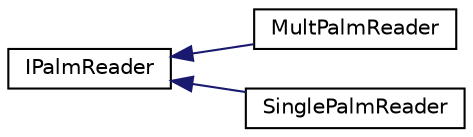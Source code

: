 digraph "Graphical Class Hierarchy"
{
  edge [fontname="Helvetica",fontsize="10",labelfontname="Helvetica",labelfontsize="10"];
  node [fontname="Helvetica",fontsize="10",shape=record];
  rankdir="LR";
  Node1 [label="IPalmReader",height=0.2,width=0.4,color="black", fillcolor="white", style="filled",URL="$class_i_palm_reader.html",tooltip="The IPalmReader class is an interface for reading images. "];
  Node1 -> Node2 [dir="back",color="midnightblue",fontsize="10",style="solid",fontname="Helvetica"];
  Node2 [label="MultPalmReader",height=0.2,width=0.4,color="black", fillcolor="white", style="filled",URL="$class_mult_palm_reader.html",tooltip="The MultPalmReader class is an implementation of the IPalmReader interface, and designed to read mult..."];
  Node1 -> Node3 [dir="back",color="midnightblue",fontsize="10",style="solid",fontname="Helvetica"];
  Node3 [label="SinglePalmReader",height=0.2,width=0.4,color="black", fillcolor="white", style="filled",URL="$class_single_palm_reader.html",tooltip="The SinglePalmReader class is an implementation of the IPalmReader interface, and designed to read a ..."];
}
